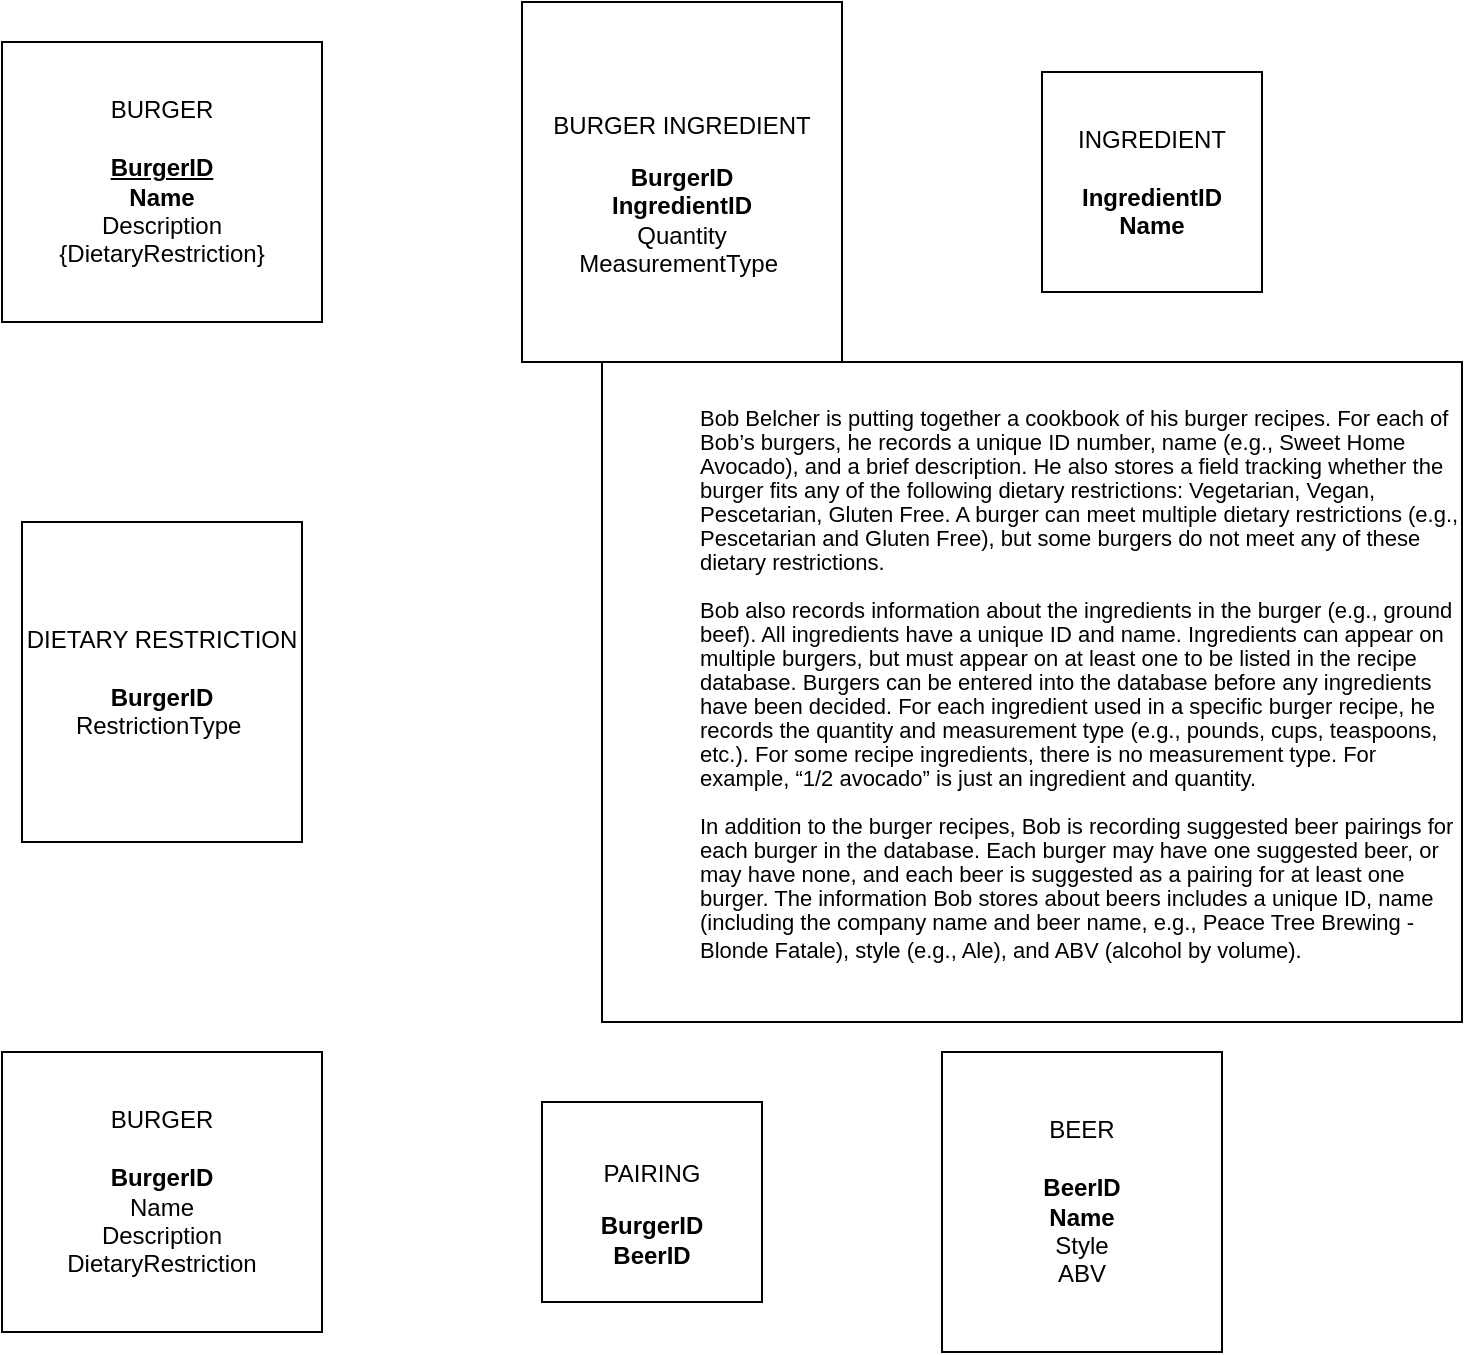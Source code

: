 <mxfile version="24.4.13" type="github" pages="3">
  <diagram name="Page-1" id="Bt-Prqsc08S4VrHp_V5Z">
    <mxGraphModel dx="1026" dy="610" grid="1" gridSize="10" guides="1" tooltips="1" connect="1" arrows="1" fold="1" page="1" pageScale="1" pageWidth="850" pageHeight="1100" math="0" shadow="0">
      <root>
        <mxCell id="0" />
        <mxCell id="1" parent="0" />
        <mxCell id="dUmhyJ2pQsw7l2jsUwQ5-2" value="&lt;div&gt;&lt;span style=&quot;background-color: initial;&quot;&gt;BURGER&lt;/span&gt;&lt;/div&gt;&lt;span style=&quot;background-color: initial;&quot;&gt;&lt;div&gt;&lt;span style=&quot;background-color: initial;&quot;&gt;&lt;br&gt;&lt;/span&gt;&lt;/div&gt;&lt;b&gt;&lt;u&gt;BurgerID&lt;/u&gt;&lt;/b&gt;&lt;/span&gt;&lt;br&gt;&lt;span style=&quot;background-color: initial;&quot;&gt;&lt;b&gt;Name&lt;/b&gt;&lt;/span&gt;&lt;br&gt;&lt;span style=&quot;background-color: initial;&quot;&gt;Description&lt;/span&gt;&lt;br&gt;&lt;span style=&quot;background-color: initial;&quot;&gt;{DietaryRestriction}&lt;/span&gt;" style="whiteSpace=wrap;html=1;align=center;" parent="1" vertex="1">
          <mxGeometry x="100" y="120" width="160" height="140" as="geometry" />
        </mxCell>
        <mxCell id="kC2TZrMbqAWbKPN7_ByG-2" value="&lt;div&gt;INGREDIENT&lt;/div&gt;&lt;div&gt;&lt;br&gt;&lt;/div&gt;&lt;b&gt;IngredientID&lt;/b&gt;&lt;div&gt;&lt;b&gt;Name&lt;/b&gt;&lt;/div&gt;" style="whiteSpace=wrap;html=1;align=center;" vertex="1" parent="1">
          <mxGeometry x="620" y="135" width="110" height="110" as="geometry" />
        </mxCell>
        <mxCell id="kC2TZrMbqAWbKPN7_ByG-3" value="BEER&lt;div&gt;&lt;br&gt;&lt;/div&gt;&lt;div&gt;&lt;span style=&quot;background-color: initial;&quot;&gt;&lt;b&gt;BeerID&lt;/b&gt;&lt;/span&gt;&lt;br&gt;&lt;span style=&quot;background-color: initial;&quot;&gt;&lt;b&gt;Name&lt;/b&gt;&lt;/span&gt;&lt;br&gt;&lt;span style=&quot;background-color: initial;&quot;&gt;Style&lt;/span&gt;&lt;br&gt;&lt;span style=&quot;background-color: initial;&quot;&gt;ABV&lt;/span&gt;&lt;br&gt;&lt;/div&gt;" style="whiteSpace=wrap;html=1;align=center;" vertex="1" parent="1">
          <mxGeometry x="570" y="625" width="140" height="150" as="geometry" />
        </mxCell>
        <mxCell id="kC2TZrMbqAWbKPN7_ByG-5" value="DIETARY RESTRICTION&lt;div&gt;&lt;br&gt;&lt;/div&gt;&lt;div&gt;&lt;span style=&quot;background-color: initial;&quot;&gt;&lt;b&gt;BurgerID&lt;/b&gt;&lt;/span&gt;&lt;br&gt;&lt;span style=&quot;background-color: initial;&quot;&gt;RestrictionType&amp;nbsp;&lt;/span&gt;&lt;br&gt;&lt;/div&gt;" style="whiteSpace=wrap;html=1;align=center;" vertex="1" parent="1">
          <mxGeometry x="110" y="360" width="140" height="160" as="geometry" />
        </mxCell>
        <mxCell id="kC2TZrMbqAWbKPN7_ByG-7" value="&lt;p&gt;PAIRING&lt;/p&gt;&lt;b&gt;&lt;span style=&quot;background-color: initial;&quot;&gt;BurgerID&lt;/span&gt;&lt;br&gt;&lt;span style=&quot;background-color: initial;&quot;&gt;BeerID&lt;/span&gt;&lt;/b&gt;" style="whiteSpace=wrap;html=1;align=center;" vertex="1" parent="1">
          <mxGeometry x="370" y="650" width="110" height="100" as="geometry" />
        </mxCell>
        <mxCell id="kC2TZrMbqAWbKPN7_ByG-8" value="&lt;p&gt;BURGER INGREDIENT&lt;/p&gt;&lt;b&gt;&lt;span style=&quot;background-color: initial;&quot;&gt;BurgerID&lt;/span&gt;&lt;br&gt;&lt;span style=&quot;background-color: initial;&quot;&gt;IngredientID&lt;/span&gt;&lt;/b&gt;&lt;br&gt;&lt;span style=&quot;background-color: initial;&quot;&gt;Quantity&lt;/span&gt;&lt;br&gt;&lt;span style=&quot;background-color: initial;&quot;&gt;MeasurementType&amp;nbsp;&lt;/span&gt;" style="whiteSpace=wrap;html=1;align=center;" vertex="1" parent="1">
          <mxGeometry x="360" y="100" width="160" height="180" as="geometry" />
        </mxCell>
        <mxCell id="kC2TZrMbqAWbKPN7_ByG-11" value="&lt;div&gt;&lt;span style=&quot;background-color: initial;&quot;&gt;BURGER&lt;/span&gt;&lt;/div&gt;&lt;span style=&quot;background-color: initial;&quot;&gt;&lt;div&gt;&lt;span style=&quot;background-color: initial;&quot;&gt;&lt;br&gt;&lt;/span&gt;&lt;/div&gt;&lt;b&gt;BurgerID&lt;/b&gt;&lt;/span&gt;&lt;br&gt;&lt;span style=&quot;background-color: initial;&quot;&gt;Name&lt;/span&gt;&lt;br&gt;&lt;span style=&quot;background-color: initial;&quot;&gt;Description&lt;/span&gt;&lt;br&gt;&lt;span style=&quot;background-color: initial;&quot;&gt;DietaryRestriction&lt;/span&gt;" style="whiteSpace=wrap;html=1;align=center;" vertex="1" parent="1">
          <mxGeometry x="100" y="625" width="160" height="140" as="geometry" />
        </mxCell>
        <mxCell id="kC2TZrMbqAWbKPN7_ByG-13" value="&lt;p style=&quot;text-align: left; margin: 0in 0in 0in 0.5in; line-height: normal; font-family: &amp;quot;Franklin Gothic Book&amp;quot;, sans-serif; font-size: 11px;&quot; class=&quot;MsoListParagraph&quot;&gt;&lt;font style=&quot;font-size: 11px;&quot;&gt;Bob Belcher is putting together a cookbook of his burger recipes. For each of Bob’s burgers, he records a unique ID number, name (e.g., Sweet Home Avocado), and a brief description. He also stores a field tracking whether the burger fits any of the following dietary restrictions: Vegetarian, Vegan, Pescetarian, Gluten Free. A burger can meet multiple dietary restrictions (e.g., Pescetarian and Gluten Free), but some burgers do not meet any of these dietary restrictions.&lt;/font&gt;&lt;/p&gt;&lt;p style=&quot;text-align: left; margin: 0in 0in 0in 0.5in; line-height: normal; font-family: &amp;quot;Franklin Gothic Book&amp;quot;, sans-serif; font-size: 11px;&quot; class=&quot;MsoListParagraph&quot;&gt;&lt;font style=&quot;font-size: 11px;&quot;&gt;&amp;nbsp;&lt;/font&gt;&lt;/p&gt;&lt;p style=&quot;text-align: left; margin: 0in 0in 0in 0.5in; line-height: normal; font-family: &amp;quot;Franklin Gothic Book&amp;quot;, sans-serif; font-size: 11px;&quot; class=&quot;MsoListParagraph&quot;&gt;&lt;font style=&quot;font-size: 11px;&quot;&gt;Bob also records information about the ingredients in the burger (e.g., ground beef). All ingredients have a unique ID and name. Ingredients can appear on multiple burgers, but must appear on at least one to be listed in the recipe database. Burgers can be entered into the database before any ingredients have been decided. For each ingredient used in a specific burger recipe, he records the quantity and measurement type (e.g., pounds, cups, teaspoons, etc.). For some recipe ingredients, there is no measurement type. For example, “1/2 avocado” is just an ingredient and quantity.&lt;/font&gt;&lt;/p&gt;&lt;p style=&quot;text-align: left; margin: 0in 0in 0in 0.5in; line-height: normal; font-family: &amp;quot;Franklin Gothic Book&amp;quot;, sans-serif; font-size: 11px;&quot; class=&quot;MsoListParagraph&quot;&gt;&lt;font style=&quot;font-size: 11px;&quot;&gt;&amp;nbsp;&lt;/font&gt;&lt;/p&gt;&lt;p style=&quot;text-align: left; margin: 0in 0in 6pt 0.5in; line-height: normal; font-family: &amp;quot;Franklin Gothic Book&amp;quot;, sans-serif; font-size: 11px;&quot; class=&quot;MsoListParagraph&quot;&gt;&lt;font style=&quot;font-size: 11px;&quot;&gt;In addition to the burger recipes, Bob is recording suggested beer pairings for each burger in the database. Each burger may have one suggested beer, or may have none, and each beer is suggested as a pairing for at least one burger. The information Bob stores about beers includes a unique ID, name (including the company name and beer name, e.g., Peace Tree Brewing - Blonde Fatale), style (e.g., Ale), and ABV (alcohol by volume).&lt;/font&gt;&lt;span style=&quot;font-size: 10pt; font-size: 10pt;&quot;&gt;&lt;/span&gt;&lt;/p&gt;" style="whiteSpace=wrap;html=1;strokeColor=default;align=center;" vertex="1" parent="1">
          <mxGeometry x="400" y="280" width="430" height="330" as="geometry" />
        </mxCell>
      </root>
    </mxGraphModel>
  </diagram>
  <diagram id="XBSaBjb5asVJhM9tKnt9" name="Page-2">
    <mxGraphModel grid="1" page="1" gridSize="10" guides="1" tooltips="1" connect="1" arrows="1" fold="1" pageScale="1" pageWidth="850" pageHeight="1100" math="0" shadow="0">
      <root>
        <mxCell id="0" />
        <mxCell id="1" parent="0" />
      </root>
    </mxGraphModel>
  </diagram>
  <diagram id="-0dbS2np-kNkvbnMjzhl" name="Page-3">
    <mxGraphModel grid="1" page="1" gridSize="10" guides="1" tooltips="1" connect="1" arrows="1" fold="1" pageScale="1" pageWidth="850" pageHeight="1100" math="0" shadow="0">
      <root>
        <mxCell id="0" />
        <mxCell id="1" parent="0" />
      </root>
    </mxGraphModel>
  </diagram>
</mxfile>
